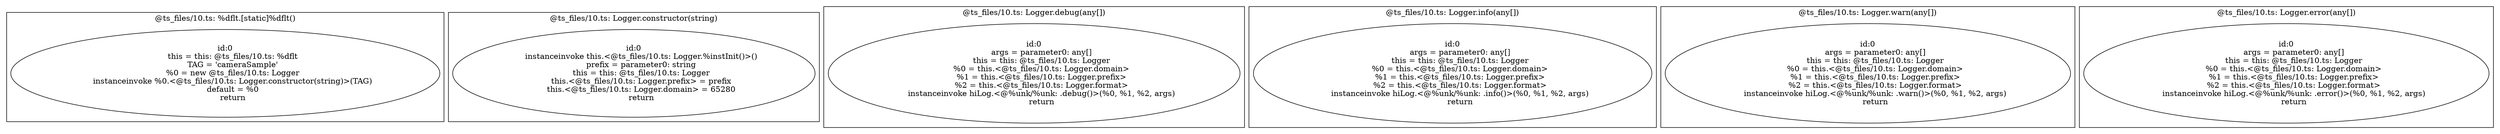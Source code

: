 digraph "10.ts" {
subgraph "cluster_@ts_files/10.ts: %dflt.[static]%dflt()" {
  label="@ts_files/10.ts: %dflt.[static]%dflt()";
  Node33170 [label="id:0
      this = this: @ts_files/10.ts: %dflt
      TAG = 'cameraSample'
      %0 = new @ts_files/10.ts: Logger
      instanceinvoke %0.<@ts_files/10.ts: Logger.constructor(string)>(TAG)
      default = %0
      return"];
}
subgraph "cluster_@ts_files/10.ts: Logger.constructor(string)" {
  label="@ts_files/10.ts: Logger.constructor(string)";
  Node40520 [label="id:0
      instanceinvoke this.<@ts_files/10.ts: Logger.%instInit()>()
      prefix = parameter0: string
      this = this: @ts_files/10.ts: Logger
      this.<@ts_files/10.ts: Logger.prefix> = prefix
      this.<@ts_files/10.ts: Logger.domain> = 65280
      return"];
}
subgraph "cluster_@ts_files/10.ts: Logger.debug(any[])" {
  label="@ts_files/10.ts: Logger.debug(any[])";
  Node31980 [label="id:0
      args = parameter0: any[]
      this = this: @ts_files/10.ts: Logger
      %0 = this.<@ts_files/10.ts: Logger.domain>
      %1 = this.<@ts_files/10.ts: Logger.prefix>
      %2 = this.<@ts_files/10.ts: Logger.format>
      instanceinvoke hiLog.<@%unk/%unk: .debug()>(%0, %1, %2, args)
      return"];
}
subgraph "cluster_@ts_files/10.ts: Logger.info(any[])" {
  label="@ts_files/10.ts: Logger.info(any[])";
  Node31070 [label="id:0
      args = parameter0: any[]
      this = this: @ts_files/10.ts: Logger
      %0 = this.<@ts_files/10.ts: Logger.domain>
      %1 = this.<@ts_files/10.ts: Logger.prefix>
      %2 = this.<@ts_files/10.ts: Logger.format>
      instanceinvoke hiLog.<@%unk/%unk: .info()>(%0, %1, %2, args)
      return"];
}
subgraph "cluster_@ts_files/10.ts: Logger.warn(any[])" {
  label="@ts_files/10.ts: Logger.warn(any[])";
  Node31190 [label="id:0
      args = parameter0: any[]
      this = this: @ts_files/10.ts: Logger
      %0 = this.<@ts_files/10.ts: Logger.domain>
      %1 = this.<@ts_files/10.ts: Logger.prefix>
      %2 = this.<@ts_files/10.ts: Logger.format>
      instanceinvoke hiLog.<@%unk/%unk: .warn()>(%0, %1, %2, args)
      return"];
}
subgraph "cluster_@ts_files/10.ts: Logger.error(any[])" {
  label="@ts_files/10.ts: Logger.error(any[])";
  Node32330 [label="id:0
      args = parameter0: any[]
      this = this: @ts_files/10.ts: Logger
      %0 = this.<@ts_files/10.ts: Logger.domain>
      %1 = this.<@ts_files/10.ts: Logger.prefix>
      %2 = this.<@ts_files/10.ts: Logger.format>
      instanceinvoke hiLog.<@%unk/%unk: .error()>(%0, %1, %2, args)
      return"];
}
}
